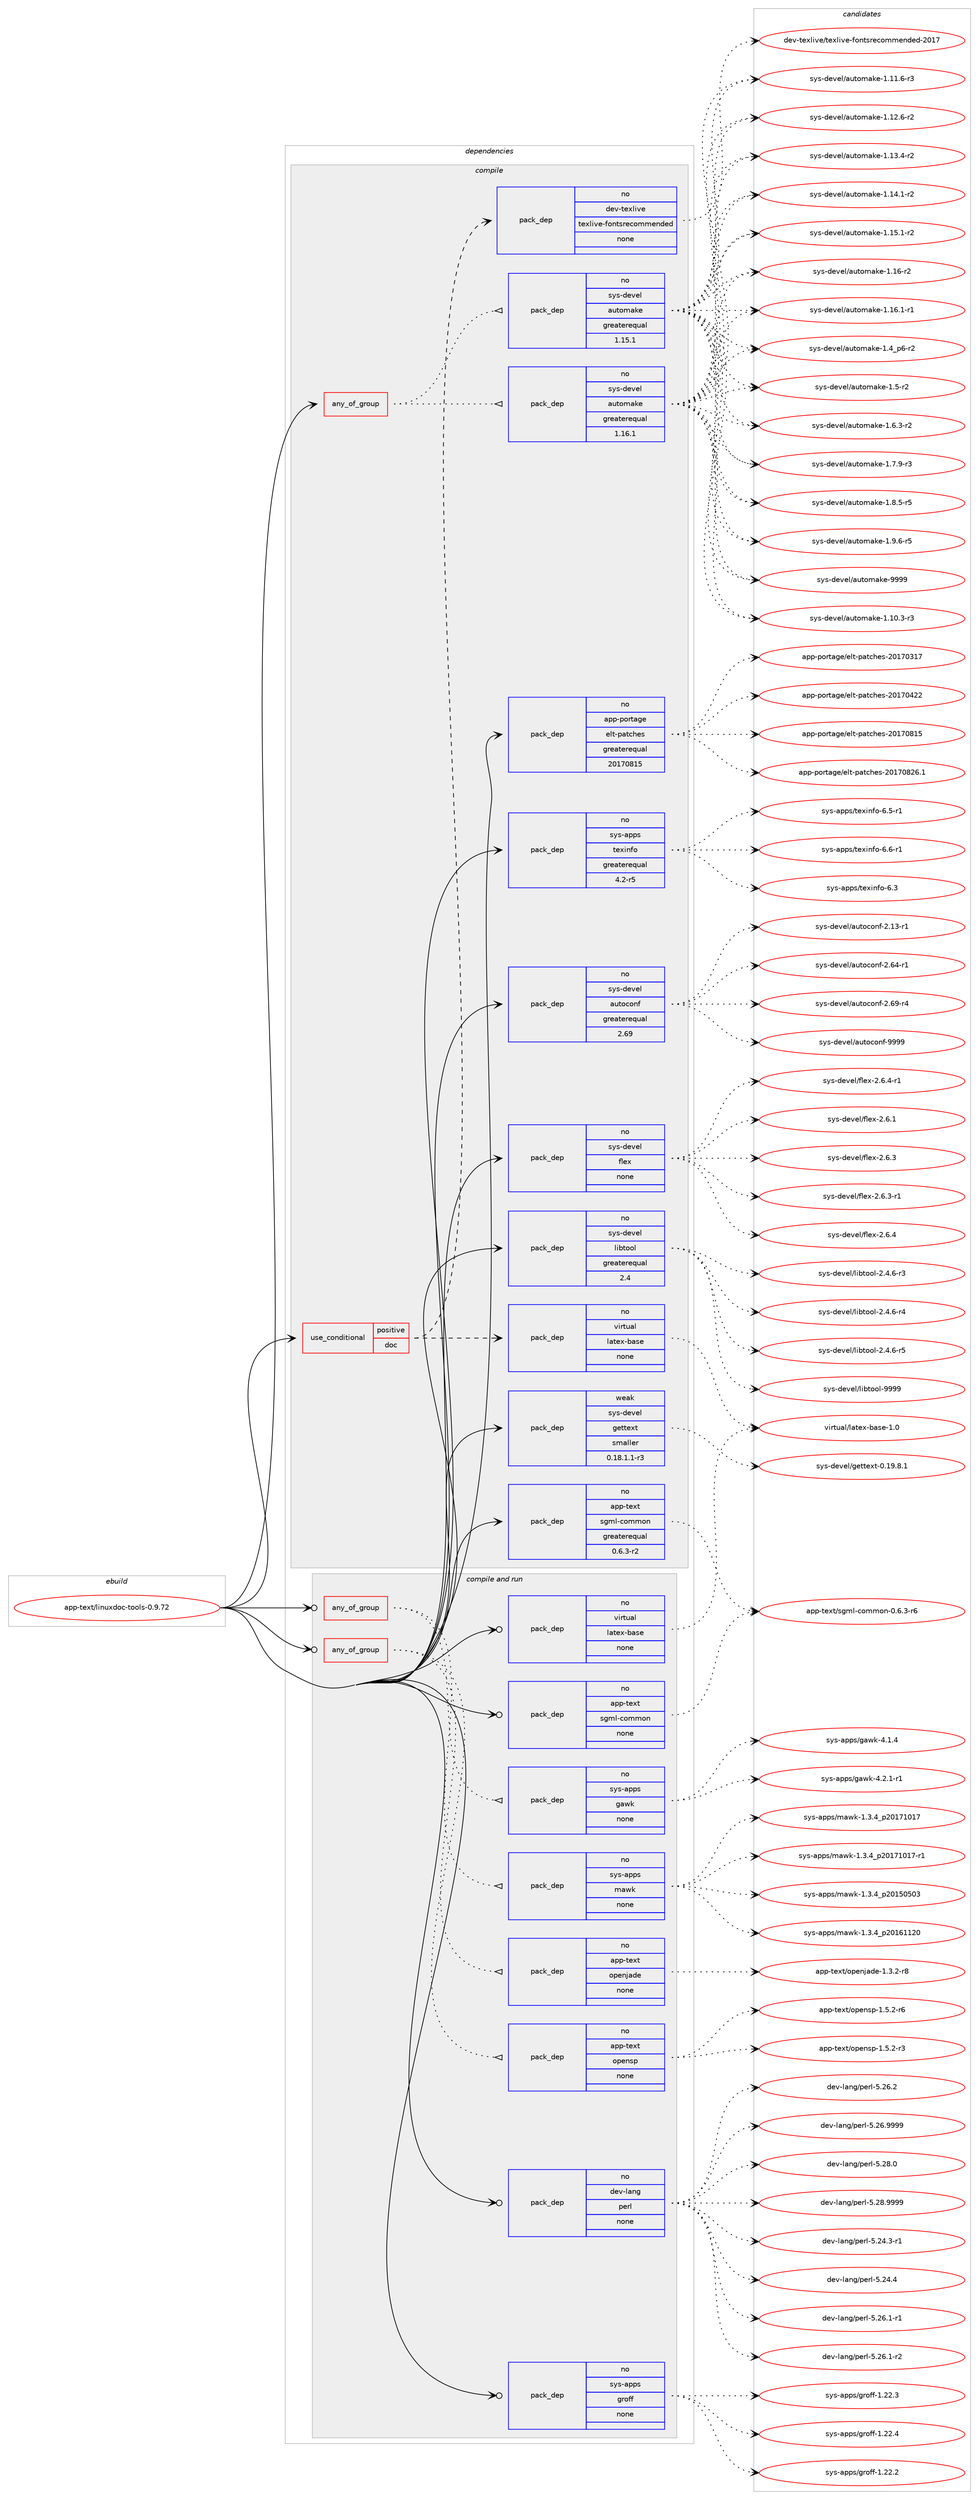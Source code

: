 digraph prolog {

# *************
# Graph options
# *************

newrank=true;
concentrate=true;
compound=true;
graph [rankdir=LR,fontname=Helvetica,fontsize=10,ranksep=1.5];#, ranksep=2.5, nodesep=0.2];
edge  [arrowhead=vee];
node  [fontname=Helvetica,fontsize=10];

# **********
# The ebuild
# **********

subgraph cluster_leftcol {
color=gray;
rank=same;
label=<<i>ebuild</i>>;
id [label="app-text/linuxdoc-tools-0.9.72", color=red, width=4, href="../app-text/linuxdoc-tools-0.9.72.svg"];
}

# ****************
# The dependencies
# ****************

subgraph cluster_midcol {
color=gray;
label=<<i>dependencies</i>>;
subgraph cluster_compile {
fillcolor="#eeeeee";
style=filled;
label=<<i>compile</i>>;
subgraph any19961 {
dependency1310215 [label=<<TABLE BORDER="0" CELLBORDER="1" CELLSPACING="0" CELLPADDING="4"><TR><TD CELLPADDING="10">any_of_group</TD></TR></TABLE>>, shape=none, color=red];subgraph pack933997 {
dependency1310216 [label=<<TABLE BORDER="0" CELLBORDER="1" CELLSPACING="0" CELLPADDING="4" WIDTH="220"><TR><TD ROWSPAN="6" CELLPADDING="30">pack_dep</TD></TR><TR><TD WIDTH="110">no</TD></TR><TR><TD>sys-devel</TD></TR><TR><TD>automake</TD></TR><TR><TD>greaterequal</TD></TR><TR><TD>1.16.1</TD></TR></TABLE>>, shape=none, color=blue];
}
dependency1310215:e -> dependency1310216:w [weight=20,style="dotted",arrowhead="oinv"];
subgraph pack933998 {
dependency1310217 [label=<<TABLE BORDER="0" CELLBORDER="1" CELLSPACING="0" CELLPADDING="4" WIDTH="220"><TR><TD ROWSPAN="6" CELLPADDING="30">pack_dep</TD></TR><TR><TD WIDTH="110">no</TD></TR><TR><TD>sys-devel</TD></TR><TR><TD>automake</TD></TR><TR><TD>greaterequal</TD></TR><TR><TD>1.15.1</TD></TR></TABLE>>, shape=none, color=blue];
}
dependency1310215:e -> dependency1310217:w [weight=20,style="dotted",arrowhead="oinv"];
}
id:e -> dependency1310215:w [weight=20,style="solid",arrowhead="vee"];
subgraph cond355711 {
dependency1310218 [label=<<TABLE BORDER="0" CELLBORDER="1" CELLSPACING="0" CELLPADDING="4"><TR><TD ROWSPAN="3" CELLPADDING="10">use_conditional</TD></TR><TR><TD>positive</TD></TR><TR><TD>doc</TD></TR></TABLE>>, shape=none, color=red];
subgraph pack933999 {
dependency1310219 [label=<<TABLE BORDER="0" CELLBORDER="1" CELLSPACING="0" CELLPADDING="4" WIDTH="220"><TR><TD ROWSPAN="6" CELLPADDING="30">pack_dep</TD></TR><TR><TD WIDTH="110">no</TD></TR><TR><TD>dev-texlive</TD></TR><TR><TD>texlive-fontsrecommended</TD></TR><TR><TD>none</TD></TR><TR><TD></TD></TR></TABLE>>, shape=none, color=blue];
}
dependency1310218:e -> dependency1310219:w [weight=20,style="dashed",arrowhead="vee"];
subgraph pack934000 {
dependency1310220 [label=<<TABLE BORDER="0" CELLBORDER="1" CELLSPACING="0" CELLPADDING="4" WIDTH="220"><TR><TD ROWSPAN="6" CELLPADDING="30">pack_dep</TD></TR><TR><TD WIDTH="110">no</TD></TR><TR><TD>virtual</TD></TR><TR><TD>latex-base</TD></TR><TR><TD>none</TD></TR><TR><TD></TD></TR></TABLE>>, shape=none, color=blue];
}
dependency1310218:e -> dependency1310220:w [weight=20,style="dashed",arrowhead="vee"];
}
id:e -> dependency1310218:w [weight=20,style="solid",arrowhead="vee"];
subgraph pack934001 {
dependency1310221 [label=<<TABLE BORDER="0" CELLBORDER="1" CELLSPACING="0" CELLPADDING="4" WIDTH="220"><TR><TD ROWSPAN="6" CELLPADDING="30">pack_dep</TD></TR><TR><TD WIDTH="110">no</TD></TR><TR><TD>app-portage</TD></TR><TR><TD>elt-patches</TD></TR><TR><TD>greaterequal</TD></TR><TR><TD>20170815</TD></TR></TABLE>>, shape=none, color=blue];
}
id:e -> dependency1310221:w [weight=20,style="solid",arrowhead="vee"];
subgraph pack934002 {
dependency1310222 [label=<<TABLE BORDER="0" CELLBORDER="1" CELLSPACING="0" CELLPADDING="4" WIDTH="220"><TR><TD ROWSPAN="6" CELLPADDING="30">pack_dep</TD></TR><TR><TD WIDTH="110">no</TD></TR><TR><TD>app-text</TD></TR><TR><TD>sgml-common</TD></TR><TR><TD>greaterequal</TD></TR><TR><TD>0.6.3-r2</TD></TR></TABLE>>, shape=none, color=blue];
}
id:e -> dependency1310222:w [weight=20,style="solid",arrowhead="vee"];
subgraph pack934003 {
dependency1310223 [label=<<TABLE BORDER="0" CELLBORDER="1" CELLSPACING="0" CELLPADDING="4" WIDTH="220"><TR><TD ROWSPAN="6" CELLPADDING="30">pack_dep</TD></TR><TR><TD WIDTH="110">no</TD></TR><TR><TD>sys-apps</TD></TR><TR><TD>texinfo</TD></TR><TR><TD>greaterequal</TD></TR><TR><TD>4.2-r5</TD></TR></TABLE>>, shape=none, color=blue];
}
id:e -> dependency1310223:w [weight=20,style="solid",arrowhead="vee"];
subgraph pack934004 {
dependency1310224 [label=<<TABLE BORDER="0" CELLBORDER="1" CELLSPACING="0" CELLPADDING="4" WIDTH="220"><TR><TD ROWSPAN="6" CELLPADDING="30">pack_dep</TD></TR><TR><TD WIDTH="110">no</TD></TR><TR><TD>sys-devel</TD></TR><TR><TD>autoconf</TD></TR><TR><TD>greaterequal</TD></TR><TR><TD>2.69</TD></TR></TABLE>>, shape=none, color=blue];
}
id:e -> dependency1310224:w [weight=20,style="solid",arrowhead="vee"];
subgraph pack934005 {
dependency1310225 [label=<<TABLE BORDER="0" CELLBORDER="1" CELLSPACING="0" CELLPADDING="4" WIDTH="220"><TR><TD ROWSPAN="6" CELLPADDING="30">pack_dep</TD></TR><TR><TD WIDTH="110">no</TD></TR><TR><TD>sys-devel</TD></TR><TR><TD>flex</TD></TR><TR><TD>none</TD></TR><TR><TD></TD></TR></TABLE>>, shape=none, color=blue];
}
id:e -> dependency1310225:w [weight=20,style="solid",arrowhead="vee"];
subgraph pack934006 {
dependency1310226 [label=<<TABLE BORDER="0" CELLBORDER="1" CELLSPACING="0" CELLPADDING="4" WIDTH="220"><TR><TD ROWSPAN="6" CELLPADDING="30">pack_dep</TD></TR><TR><TD WIDTH="110">no</TD></TR><TR><TD>sys-devel</TD></TR><TR><TD>libtool</TD></TR><TR><TD>greaterequal</TD></TR><TR><TD>2.4</TD></TR></TABLE>>, shape=none, color=blue];
}
id:e -> dependency1310226:w [weight=20,style="solid",arrowhead="vee"];
subgraph pack934007 {
dependency1310227 [label=<<TABLE BORDER="0" CELLBORDER="1" CELLSPACING="0" CELLPADDING="4" WIDTH="220"><TR><TD ROWSPAN="6" CELLPADDING="30">pack_dep</TD></TR><TR><TD WIDTH="110">weak</TD></TR><TR><TD>sys-devel</TD></TR><TR><TD>gettext</TD></TR><TR><TD>smaller</TD></TR><TR><TD>0.18.1.1-r3</TD></TR></TABLE>>, shape=none, color=blue];
}
id:e -> dependency1310227:w [weight=20,style="solid",arrowhead="vee"];
}
subgraph cluster_compileandrun {
fillcolor="#eeeeee";
style=filled;
label=<<i>compile and run</i>>;
subgraph any19962 {
dependency1310228 [label=<<TABLE BORDER="0" CELLBORDER="1" CELLSPACING="0" CELLPADDING="4"><TR><TD CELLPADDING="10">any_of_group</TD></TR></TABLE>>, shape=none, color=red];subgraph pack934008 {
dependency1310229 [label=<<TABLE BORDER="0" CELLBORDER="1" CELLSPACING="0" CELLPADDING="4" WIDTH="220"><TR><TD ROWSPAN="6" CELLPADDING="30">pack_dep</TD></TR><TR><TD WIDTH="110">no</TD></TR><TR><TD>app-text</TD></TR><TR><TD>openjade</TD></TR><TR><TD>none</TD></TR><TR><TD></TD></TR></TABLE>>, shape=none, color=blue];
}
dependency1310228:e -> dependency1310229:w [weight=20,style="dotted",arrowhead="oinv"];
subgraph pack934009 {
dependency1310230 [label=<<TABLE BORDER="0" CELLBORDER="1" CELLSPACING="0" CELLPADDING="4" WIDTH="220"><TR><TD ROWSPAN="6" CELLPADDING="30">pack_dep</TD></TR><TR><TD WIDTH="110">no</TD></TR><TR><TD>app-text</TD></TR><TR><TD>opensp</TD></TR><TR><TD>none</TD></TR><TR><TD></TD></TR></TABLE>>, shape=none, color=blue];
}
dependency1310228:e -> dependency1310230:w [weight=20,style="dotted",arrowhead="oinv"];
}
id:e -> dependency1310228:w [weight=20,style="solid",arrowhead="odotvee"];
subgraph any19963 {
dependency1310231 [label=<<TABLE BORDER="0" CELLBORDER="1" CELLSPACING="0" CELLPADDING="4"><TR><TD CELLPADDING="10">any_of_group</TD></TR></TABLE>>, shape=none, color=red];subgraph pack934010 {
dependency1310232 [label=<<TABLE BORDER="0" CELLBORDER="1" CELLSPACING="0" CELLPADDING="4" WIDTH="220"><TR><TD ROWSPAN="6" CELLPADDING="30">pack_dep</TD></TR><TR><TD WIDTH="110">no</TD></TR><TR><TD>sys-apps</TD></TR><TR><TD>gawk</TD></TR><TR><TD>none</TD></TR><TR><TD></TD></TR></TABLE>>, shape=none, color=blue];
}
dependency1310231:e -> dependency1310232:w [weight=20,style="dotted",arrowhead="oinv"];
subgraph pack934011 {
dependency1310233 [label=<<TABLE BORDER="0" CELLBORDER="1" CELLSPACING="0" CELLPADDING="4" WIDTH="220"><TR><TD ROWSPAN="6" CELLPADDING="30">pack_dep</TD></TR><TR><TD WIDTH="110">no</TD></TR><TR><TD>sys-apps</TD></TR><TR><TD>mawk</TD></TR><TR><TD>none</TD></TR><TR><TD></TD></TR></TABLE>>, shape=none, color=blue];
}
dependency1310231:e -> dependency1310233:w [weight=20,style="dotted",arrowhead="oinv"];
}
id:e -> dependency1310231:w [weight=20,style="solid",arrowhead="odotvee"];
subgraph pack934012 {
dependency1310234 [label=<<TABLE BORDER="0" CELLBORDER="1" CELLSPACING="0" CELLPADDING="4" WIDTH="220"><TR><TD ROWSPAN="6" CELLPADDING="30">pack_dep</TD></TR><TR><TD WIDTH="110">no</TD></TR><TR><TD>app-text</TD></TR><TR><TD>sgml-common</TD></TR><TR><TD>none</TD></TR><TR><TD></TD></TR></TABLE>>, shape=none, color=blue];
}
id:e -> dependency1310234:w [weight=20,style="solid",arrowhead="odotvee"];
subgraph pack934013 {
dependency1310235 [label=<<TABLE BORDER="0" CELLBORDER="1" CELLSPACING="0" CELLPADDING="4" WIDTH="220"><TR><TD ROWSPAN="6" CELLPADDING="30">pack_dep</TD></TR><TR><TD WIDTH="110">no</TD></TR><TR><TD>dev-lang</TD></TR><TR><TD>perl</TD></TR><TR><TD>none</TD></TR><TR><TD></TD></TR></TABLE>>, shape=none, color=blue];
}
id:e -> dependency1310235:w [weight=20,style="solid",arrowhead="odotvee"];
subgraph pack934014 {
dependency1310236 [label=<<TABLE BORDER="0" CELLBORDER="1" CELLSPACING="0" CELLPADDING="4" WIDTH="220"><TR><TD ROWSPAN="6" CELLPADDING="30">pack_dep</TD></TR><TR><TD WIDTH="110">no</TD></TR><TR><TD>sys-apps</TD></TR><TR><TD>groff</TD></TR><TR><TD>none</TD></TR><TR><TD></TD></TR></TABLE>>, shape=none, color=blue];
}
id:e -> dependency1310236:w [weight=20,style="solid",arrowhead="odotvee"];
subgraph pack934015 {
dependency1310237 [label=<<TABLE BORDER="0" CELLBORDER="1" CELLSPACING="0" CELLPADDING="4" WIDTH="220"><TR><TD ROWSPAN="6" CELLPADDING="30">pack_dep</TD></TR><TR><TD WIDTH="110">no</TD></TR><TR><TD>virtual</TD></TR><TR><TD>latex-base</TD></TR><TR><TD>none</TD></TR><TR><TD></TD></TR></TABLE>>, shape=none, color=blue];
}
id:e -> dependency1310237:w [weight=20,style="solid",arrowhead="odotvee"];
}
subgraph cluster_run {
fillcolor="#eeeeee";
style=filled;
label=<<i>run</i>>;
}
}

# **************
# The candidates
# **************

subgraph cluster_choices {
rank=same;
color=gray;
label=<<i>candidates</i>>;

subgraph choice933997 {
color=black;
nodesep=1;
choice11512111545100101118101108479711711611110997107101454946494846514511451 [label="sys-devel/automake-1.10.3-r3", color=red, width=4,href="../sys-devel/automake-1.10.3-r3.svg"];
choice11512111545100101118101108479711711611110997107101454946494946544511451 [label="sys-devel/automake-1.11.6-r3", color=red, width=4,href="../sys-devel/automake-1.11.6-r3.svg"];
choice11512111545100101118101108479711711611110997107101454946495046544511450 [label="sys-devel/automake-1.12.6-r2", color=red, width=4,href="../sys-devel/automake-1.12.6-r2.svg"];
choice11512111545100101118101108479711711611110997107101454946495146524511450 [label="sys-devel/automake-1.13.4-r2", color=red, width=4,href="../sys-devel/automake-1.13.4-r2.svg"];
choice11512111545100101118101108479711711611110997107101454946495246494511450 [label="sys-devel/automake-1.14.1-r2", color=red, width=4,href="../sys-devel/automake-1.14.1-r2.svg"];
choice11512111545100101118101108479711711611110997107101454946495346494511450 [label="sys-devel/automake-1.15.1-r2", color=red, width=4,href="../sys-devel/automake-1.15.1-r2.svg"];
choice1151211154510010111810110847971171161111099710710145494649544511450 [label="sys-devel/automake-1.16-r2", color=red, width=4,href="../sys-devel/automake-1.16-r2.svg"];
choice11512111545100101118101108479711711611110997107101454946495446494511449 [label="sys-devel/automake-1.16.1-r1", color=red, width=4,href="../sys-devel/automake-1.16.1-r1.svg"];
choice115121115451001011181011084797117116111109971071014549465295112544511450 [label="sys-devel/automake-1.4_p6-r2", color=red, width=4,href="../sys-devel/automake-1.4_p6-r2.svg"];
choice11512111545100101118101108479711711611110997107101454946534511450 [label="sys-devel/automake-1.5-r2", color=red, width=4,href="../sys-devel/automake-1.5-r2.svg"];
choice115121115451001011181011084797117116111109971071014549465446514511450 [label="sys-devel/automake-1.6.3-r2", color=red, width=4,href="../sys-devel/automake-1.6.3-r2.svg"];
choice115121115451001011181011084797117116111109971071014549465546574511451 [label="sys-devel/automake-1.7.9-r3", color=red, width=4,href="../sys-devel/automake-1.7.9-r3.svg"];
choice115121115451001011181011084797117116111109971071014549465646534511453 [label="sys-devel/automake-1.8.5-r5", color=red, width=4,href="../sys-devel/automake-1.8.5-r5.svg"];
choice115121115451001011181011084797117116111109971071014549465746544511453 [label="sys-devel/automake-1.9.6-r5", color=red, width=4,href="../sys-devel/automake-1.9.6-r5.svg"];
choice115121115451001011181011084797117116111109971071014557575757 [label="sys-devel/automake-9999", color=red, width=4,href="../sys-devel/automake-9999.svg"];
dependency1310216:e -> choice11512111545100101118101108479711711611110997107101454946494846514511451:w [style=dotted,weight="100"];
dependency1310216:e -> choice11512111545100101118101108479711711611110997107101454946494946544511451:w [style=dotted,weight="100"];
dependency1310216:e -> choice11512111545100101118101108479711711611110997107101454946495046544511450:w [style=dotted,weight="100"];
dependency1310216:e -> choice11512111545100101118101108479711711611110997107101454946495146524511450:w [style=dotted,weight="100"];
dependency1310216:e -> choice11512111545100101118101108479711711611110997107101454946495246494511450:w [style=dotted,weight="100"];
dependency1310216:e -> choice11512111545100101118101108479711711611110997107101454946495346494511450:w [style=dotted,weight="100"];
dependency1310216:e -> choice1151211154510010111810110847971171161111099710710145494649544511450:w [style=dotted,weight="100"];
dependency1310216:e -> choice11512111545100101118101108479711711611110997107101454946495446494511449:w [style=dotted,weight="100"];
dependency1310216:e -> choice115121115451001011181011084797117116111109971071014549465295112544511450:w [style=dotted,weight="100"];
dependency1310216:e -> choice11512111545100101118101108479711711611110997107101454946534511450:w [style=dotted,weight="100"];
dependency1310216:e -> choice115121115451001011181011084797117116111109971071014549465446514511450:w [style=dotted,weight="100"];
dependency1310216:e -> choice115121115451001011181011084797117116111109971071014549465546574511451:w [style=dotted,weight="100"];
dependency1310216:e -> choice115121115451001011181011084797117116111109971071014549465646534511453:w [style=dotted,weight="100"];
dependency1310216:e -> choice115121115451001011181011084797117116111109971071014549465746544511453:w [style=dotted,weight="100"];
dependency1310216:e -> choice115121115451001011181011084797117116111109971071014557575757:w [style=dotted,weight="100"];
}
subgraph choice933998 {
color=black;
nodesep=1;
choice11512111545100101118101108479711711611110997107101454946494846514511451 [label="sys-devel/automake-1.10.3-r3", color=red, width=4,href="../sys-devel/automake-1.10.3-r3.svg"];
choice11512111545100101118101108479711711611110997107101454946494946544511451 [label="sys-devel/automake-1.11.6-r3", color=red, width=4,href="../sys-devel/automake-1.11.6-r3.svg"];
choice11512111545100101118101108479711711611110997107101454946495046544511450 [label="sys-devel/automake-1.12.6-r2", color=red, width=4,href="../sys-devel/automake-1.12.6-r2.svg"];
choice11512111545100101118101108479711711611110997107101454946495146524511450 [label="sys-devel/automake-1.13.4-r2", color=red, width=4,href="../sys-devel/automake-1.13.4-r2.svg"];
choice11512111545100101118101108479711711611110997107101454946495246494511450 [label="sys-devel/automake-1.14.1-r2", color=red, width=4,href="../sys-devel/automake-1.14.1-r2.svg"];
choice11512111545100101118101108479711711611110997107101454946495346494511450 [label="sys-devel/automake-1.15.1-r2", color=red, width=4,href="../sys-devel/automake-1.15.1-r2.svg"];
choice1151211154510010111810110847971171161111099710710145494649544511450 [label="sys-devel/automake-1.16-r2", color=red, width=4,href="../sys-devel/automake-1.16-r2.svg"];
choice11512111545100101118101108479711711611110997107101454946495446494511449 [label="sys-devel/automake-1.16.1-r1", color=red, width=4,href="../sys-devel/automake-1.16.1-r1.svg"];
choice115121115451001011181011084797117116111109971071014549465295112544511450 [label="sys-devel/automake-1.4_p6-r2", color=red, width=4,href="../sys-devel/automake-1.4_p6-r2.svg"];
choice11512111545100101118101108479711711611110997107101454946534511450 [label="sys-devel/automake-1.5-r2", color=red, width=4,href="../sys-devel/automake-1.5-r2.svg"];
choice115121115451001011181011084797117116111109971071014549465446514511450 [label="sys-devel/automake-1.6.3-r2", color=red, width=4,href="../sys-devel/automake-1.6.3-r2.svg"];
choice115121115451001011181011084797117116111109971071014549465546574511451 [label="sys-devel/automake-1.7.9-r3", color=red, width=4,href="../sys-devel/automake-1.7.9-r3.svg"];
choice115121115451001011181011084797117116111109971071014549465646534511453 [label="sys-devel/automake-1.8.5-r5", color=red, width=4,href="../sys-devel/automake-1.8.5-r5.svg"];
choice115121115451001011181011084797117116111109971071014549465746544511453 [label="sys-devel/automake-1.9.6-r5", color=red, width=4,href="../sys-devel/automake-1.9.6-r5.svg"];
choice115121115451001011181011084797117116111109971071014557575757 [label="sys-devel/automake-9999", color=red, width=4,href="../sys-devel/automake-9999.svg"];
dependency1310217:e -> choice11512111545100101118101108479711711611110997107101454946494846514511451:w [style=dotted,weight="100"];
dependency1310217:e -> choice11512111545100101118101108479711711611110997107101454946494946544511451:w [style=dotted,weight="100"];
dependency1310217:e -> choice11512111545100101118101108479711711611110997107101454946495046544511450:w [style=dotted,weight="100"];
dependency1310217:e -> choice11512111545100101118101108479711711611110997107101454946495146524511450:w [style=dotted,weight="100"];
dependency1310217:e -> choice11512111545100101118101108479711711611110997107101454946495246494511450:w [style=dotted,weight="100"];
dependency1310217:e -> choice11512111545100101118101108479711711611110997107101454946495346494511450:w [style=dotted,weight="100"];
dependency1310217:e -> choice1151211154510010111810110847971171161111099710710145494649544511450:w [style=dotted,weight="100"];
dependency1310217:e -> choice11512111545100101118101108479711711611110997107101454946495446494511449:w [style=dotted,weight="100"];
dependency1310217:e -> choice115121115451001011181011084797117116111109971071014549465295112544511450:w [style=dotted,weight="100"];
dependency1310217:e -> choice11512111545100101118101108479711711611110997107101454946534511450:w [style=dotted,weight="100"];
dependency1310217:e -> choice115121115451001011181011084797117116111109971071014549465446514511450:w [style=dotted,weight="100"];
dependency1310217:e -> choice115121115451001011181011084797117116111109971071014549465546574511451:w [style=dotted,weight="100"];
dependency1310217:e -> choice115121115451001011181011084797117116111109971071014549465646534511453:w [style=dotted,weight="100"];
dependency1310217:e -> choice115121115451001011181011084797117116111109971071014549465746544511453:w [style=dotted,weight="100"];
dependency1310217:e -> choice115121115451001011181011084797117116111109971071014557575757:w [style=dotted,weight="100"];
}
subgraph choice933999 {
color=black;
nodesep=1;
choice100101118451161011201081051181014711610112010810511810145102111110116115114101991111091091011101001011004550484955 [label="dev-texlive/texlive-fontsrecommended-2017", color=red, width=4,href="../dev-texlive/texlive-fontsrecommended-2017.svg"];
dependency1310219:e -> choice100101118451161011201081051181014711610112010810511810145102111110116115114101991111091091011101001011004550484955:w [style=dotted,weight="100"];
}
subgraph choice934000 {
color=black;
nodesep=1;
choice11810511411611797108471089711610112045989711510145494648 [label="virtual/latex-base-1.0", color=red, width=4,href="../virtual/latex-base-1.0.svg"];
dependency1310220:e -> choice11810511411611797108471089711610112045989711510145494648:w [style=dotted,weight="100"];
}
subgraph choice934001 {
color=black;
nodesep=1;
choice97112112451121111141169710310147101108116451129711699104101115455048495548514955 [label="app-portage/elt-patches-20170317", color=red, width=4,href="../app-portage/elt-patches-20170317.svg"];
choice97112112451121111141169710310147101108116451129711699104101115455048495548525050 [label="app-portage/elt-patches-20170422", color=red, width=4,href="../app-portage/elt-patches-20170422.svg"];
choice97112112451121111141169710310147101108116451129711699104101115455048495548564953 [label="app-portage/elt-patches-20170815", color=red, width=4,href="../app-portage/elt-patches-20170815.svg"];
choice971121124511211111411697103101471011081164511297116991041011154550484955485650544649 [label="app-portage/elt-patches-20170826.1", color=red, width=4,href="../app-portage/elt-patches-20170826.1.svg"];
dependency1310221:e -> choice97112112451121111141169710310147101108116451129711699104101115455048495548514955:w [style=dotted,weight="100"];
dependency1310221:e -> choice97112112451121111141169710310147101108116451129711699104101115455048495548525050:w [style=dotted,weight="100"];
dependency1310221:e -> choice97112112451121111141169710310147101108116451129711699104101115455048495548564953:w [style=dotted,weight="100"];
dependency1310221:e -> choice971121124511211111411697103101471011081164511297116991041011154550484955485650544649:w [style=dotted,weight="100"];
}
subgraph choice934002 {
color=black;
nodesep=1;
choice97112112451161011201164711510310910845991111091091111104548465446514511454 [label="app-text/sgml-common-0.6.3-r6", color=red, width=4,href="../app-text/sgml-common-0.6.3-r6.svg"];
dependency1310222:e -> choice97112112451161011201164711510310910845991111091091111104548465446514511454:w [style=dotted,weight="100"];
}
subgraph choice934003 {
color=black;
nodesep=1;
choice11512111545971121121154711610112010511010211145544651 [label="sys-apps/texinfo-6.3", color=red, width=4,href="../sys-apps/texinfo-6.3.svg"];
choice115121115459711211211547116101120105110102111455446534511449 [label="sys-apps/texinfo-6.5-r1", color=red, width=4,href="../sys-apps/texinfo-6.5-r1.svg"];
choice115121115459711211211547116101120105110102111455446544511449 [label="sys-apps/texinfo-6.6-r1", color=red, width=4,href="../sys-apps/texinfo-6.6-r1.svg"];
dependency1310223:e -> choice11512111545971121121154711610112010511010211145544651:w [style=dotted,weight="100"];
dependency1310223:e -> choice115121115459711211211547116101120105110102111455446534511449:w [style=dotted,weight="100"];
dependency1310223:e -> choice115121115459711211211547116101120105110102111455446544511449:w [style=dotted,weight="100"];
}
subgraph choice934004 {
color=black;
nodesep=1;
choice1151211154510010111810110847971171161119911111010245504649514511449 [label="sys-devel/autoconf-2.13-r1", color=red, width=4,href="../sys-devel/autoconf-2.13-r1.svg"];
choice1151211154510010111810110847971171161119911111010245504654524511449 [label="sys-devel/autoconf-2.64-r1", color=red, width=4,href="../sys-devel/autoconf-2.64-r1.svg"];
choice1151211154510010111810110847971171161119911111010245504654574511452 [label="sys-devel/autoconf-2.69-r4", color=red, width=4,href="../sys-devel/autoconf-2.69-r4.svg"];
choice115121115451001011181011084797117116111991111101024557575757 [label="sys-devel/autoconf-9999", color=red, width=4,href="../sys-devel/autoconf-9999.svg"];
dependency1310224:e -> choice1151211154510010111810110847971171161119911111010245504649514511449:w [style=dotted,weight="100"];
dependency1310224:e -> choice1151211154510010111810110847971171161119911111010245504654524511449:w [style=dotted,weight="100"];
dependency1310224:e -> choice1151211154510010111810110847971171161119911111010245504654574511452:w [style=dotted,weight="100"];
dependency1310224:e -> choice115121115451001011181011084797117116111991111101024557575757:w [style=dotted,weight="100"];
}
subgraph choice934005 {
color=black;
nodesep=1;
choice1151211154510010111810110847102108101120455046544649 [label="sys-devel/flex-2.6.1", color=red, width=4,href="../sys-devel/flex-2.6.1.svg"];
choice1151211154510010111810110847102108101120455046544651 [label="sys-devel/flex-2.6.3", color=red, width=4,href="../sys-devel/flex-2.6.3.svg"];
choice11512111545100101118101108471021081011204550465446514511449 [label="sys-devel/flex-2.6.3-r1", color=red, width=4,href="../sys-devel/flex-2.6.3-r1.svg"];
choice1151211154510010111810110847102108101120455046544652 [label="sys-devel/flex-2.6.4", color=red, width=4,href="../sys-devel/flex-2.6.4.svg"];
choice11512111545100101118101108471021081011204550465446524511449 [label="sys-devel/flex-2.6.4-r1", color=red, width=4,href="../sys-devel/flex-2.6.4-r1.svg"];
dependency1310225:e -> choice1151211154510010111810110847102108101120455046544649:w [style=dotted,weight="100"];
dependency1310225:e -> choice1151211154510010111810110847102108101120455046544651:w [style=dotted,weight="100"];
dependency1310225:e -> choice11512111545100101118101108471021081011204550465446514511449:w [style=dotted,weight="100"];
dependency1310225:e -> choice1151211154510010111810110847102108101120455046544652:w [style=dotted,weight="100"];
dependency1310225:e -> choice11512111545100101118101108471021081011204550465446524511449:w [style=dotted,weight="100"];
}
subgraph choice934006 {
color=black;
nodesep=1;
choice1151211154510010111810110847108105981161111111084550465246544511451 [label="sys-devel/libtool-2.4.6-r3", color=red, width=4,href="../sys-devel/libtool-2.4.6-r3.svg"];
choice1151211154510010111810110847108105981161111111084550465246544511452 [label="sys-devel/libtool-2.4.6-r4", color=red, width=4,href="../sys-devel/libtool-2.4.6-r4.svg"];
choice1151211154510010111810110847108105981161111111084550465246544511453 [label="sys-devel/libtool-2.4.6-r5", color=red, width=4,href="../sys-devel/libtool-2.4.6-r5.svg"];
choice1151211154510010111810110847108105981161111111084557575757 [label="sys-devel/libtool-9999", color=red, width=4,href="../sys-devel/libtool-9999.svg"];
dependency1310226:e -> choice1151211154510010111810110847108105981161111111084550465246544511451:w [style=dotted,weight="100"];
dependency1310226:e -> choice1151211154510010111810110847108105981161111111084550465246544511452:w [style=dotted,weight="100"];
dependency1310226:e -> choice1151211154510010111810110847108105981161111111084550465246544511453:w [style=dotted,weight="100"];
dependency1310226:e -> choice1151211154510010111810110847108105981161111111084557575757:w [style=dotted,weight="100"];
}
subgraph choice934007 {
color=black;
nodesep=1;
choice1151211154510010111810110847103101116116101120116454846495746564649 [label="sys-devel/gettext-0.19.8.1", color=red, width=4,href="../sys-devel/gettext-0.19.8.1.svg"];
dependency1310227:e -> choice1151211154510010111810110847103101116116101120116454846495746564649:w [style=dotted,weight="100"];
}
subgraph choice934008 {
color=black;
nodesep=1;
choice971121124511610112011647111112101110106971001014549465146504511456 [label="app-text/openjade-1.3.2-r8", color=red, width=4,href="../app-text/openjade-1.3.2-r8.svg"];
dependency1310229:e -> choice971121124511610112011647111112101110106971001014549465146504511456:w [style=dotted,weight="100"];
}
subgraph choice934009 {
color=black;
nodesep=1;
choice9711211245116101120116471111121011101151124549465346504511451 [label="app-text/opensp-1.5.2-r3", color=red, width=4,href="../app-text/opensp-1.5.2-r3.svg"];
choice9711211245116101120116471111121011101151124549465346504511454 [label="app-text/opensp-1.5.2-r6", color=red, width=4,href="../app-text/opensp-1.5.2-r6.svg"];
dependency1310230:e -> choice9711211245116101120116471111121011101151124549465346504511451:w [style=dotted,weight="100"];
dependency1310230:e -> choice9711211245116101120116471111121011101151124549465346504511454:w [style=dotted,weight="100"];
}
subgraph choice934010 {
color=black;
nodesep=1;
choice11512111545971121121154710397119107455246494652 [label="sys-apps/gawk-4.1.4", color=red, width=4,href="../sys-apps/gawk-4.1.4.svg"];
choice115121115459711211211547103971191074552465046494511449 [label="sys-apps/gawk-4.2.1-r1", color=red, width=4,href="../sys-apps/gawk-4.2.1-r1.svg"];
dependency1310232:e -> choice11512111545971121121154710397119107455246494652:w [style=dotted,weight="100"];
dependency1310232:e -> choice115121115459711211211547103971191074552465046494511449:w [style=dotted,weight="100"];
}
subgraph choice934011 {
color=black;
nodesep=1;
choice11512111545971121121154710997119107454946514652951125048495348534851 [label="sys-apps/mawk-1.3.4_p20150503", color=red, width=4,href="../sys-apps/mawk-1.3.4_p20150503.svg"];
choice11512111545971121121154710997119107454946514652951125048495449495048 [label="sys-apps/mawk-1.3.4_p20161120", color=red, width=4,href="../sys-apps/mawk-1.3.4_p20161120.svg"];
choice11512111545971121121154710997119107454946514652951125048495549484955 [label="sys-apps/mawk-1.3.4_p20171017", color=red, width=4,href="../sys-apps/mawk-1.3.4_p20171017.svg"];
choice115121115459711211211547109971191074549465146529511250484955494849554511449 [label="sys-apps/mawk-1.3.4_p20171017-r1", color=red, width=4,href="../sys-apps/mawk-1.3.4_p20171017-r1.svg"];
dependency1310233:e -> choice11512111545971121121154710997119107454946514652951125048495348534851:w [style=dotted,weight="100"];
dependency1310233:e -> choice11512111545971121121154710997119107454946514652951125048495449495048:w [style=dotted,weight="100"];
dependency1310233:e -> choice11512111545971121121154710997119107454946514652951125048495549484955:w [style=dotted,weight="100"];
dependency1310233:e -> choice115121115459711211211547109971191074549465146529511250484955494849554511449:w [style=dotted,weight="100"];
}
subgraph choice934012 {
color=black;
nodesep=1;
choice97112112451161011201164711510310910845991111091091111104548465446514511454 [label="app-text/sgml-common-0.6.3-r6", color=red, width=4,href="../app-text/sgml-common-0.6.3-r6.svg"];
dependency1310234:e -> choice97112112451161011201164711510310910845991111091091111104548465446514511454:w [style=dotted,weight="100"];
}
subgraph choice934013 {
color=black;
nodesep=1;
choice100101118451089711010347112101114108455346505246514511449 [label="dev-lang/perl-5.24.3-r1", color=red, width=4,href="../dev-lang/perl-5.24.3-r1.svg"];
choice10010111845108971101034711210111410845534650524652 [label="dev-lang/perl-5.24.4", color=red, width=4,href="../dev-lang/perl-5.24.4.svg"];
choice100101118451089711010347112101114108455346505446494511449 [label="dev-lang/perl-5.26.1-r1", color=red, width=4,href="../dev-lang/perl-5.26.1-r1.svg"];
choice100101118451089711010347112101114108455346505446494511450 [label="dev-lang/perl-5.26.1-r2", color=red, width=4,href="../dev-lang/perl-5.26.1-r2.svg"];
choice10010111845108971101034711210111410845534650544650 [label="dev-lang/perl-5.26.2", color=red, width=4,href="../dev-lang/perl-5.26.2.svg"];
choice10010111845108971101034711210111410845534650544657575757 [label="dev-lang/perl-5.26.9999", color=red, width=4,href="../dev-lang/perl-5.26.9999.svg"];
choice10010111845108971101034711210111410845534650564648 [label="dev-lang/perl-5.28.0", color=red, width=4,href="../dev-lang/perl-5.28.0.svg"];
choice10010111845108971101034711210111410845534650564657575757 [label="dev-lang/perl-5.28.9999", color=red, width=4,href="../dev-lang/perl-5.28.9999.svg"];
dependency1310235:e -> choice100101118451089711010347112101114108455346505246514511449:w [style=dotted,weight="100"];
dependency1310235:e -> choice10010111845108971101034711210111410845534650524652:w [style=dotted,weight="100"];
dependency1310235:e -> choice100101118451089711010347112101114108455346505446494511449:w [style=dotted,weight="100"];
dependency1310235:e -> choice100101118451089711010347112101114108455346505446494511450:w [style=dotted,weight="100"];
dependency1310235:e -> choice10010111845108971101034711210111410845534650544650:w [style=dotted,weight="100"];
dependency1310235:e -> choice10010111845108971101034711210111410845534650544657575757:w [style=dotted,weight="100"];
dependency1310235:e -> choice10010111845108971101034711210111410845534650564648:w [style=dotted,weight="100"];
dependency1310235:e -> choice10010111845108971101034711210111410845534650564657575757:w [style=dotted,weight="100"];
}
subgraph choice934014 {
color=black;
nodesep=1;
choice11512111545971121121154710311411110210245494650504650 [label="sys-apps/groff-1.22.2", color=red, width=4,href="../sys-apps/groff-1.22.2.svg"];
choice11512111545971121121154710311411110210245494650504651 [label="sys-apps/groff-1.22.3", color=red, width=4,href="../sys-apps/groff-1.22.3.svg"];
choice11512111545971121121154710311411110210245494650504652 [label="sys-apps/groff-1.22.4", color=red, width=4,href="../sys-apps/groff-1.22.4.svg"];
dependency1310236:e -> choice11512111545971121121154710311411110210245494650504650:w [style=dotted,weight="100"];
dependency1310236:e -> choice11512111545971121121154710311411110210245494650504651:w [style=dotted,weight="100"];
dependency1310236:e -> choice11512111545971121121154710311411110210245494650504652:w [style=dotted,weight="100"];
}
subgraph choice934015 {
color=black;
nodesep=1;
choice11810511411611797108471089711610112045989711510145494648 [label="virtual/latex-base-1.0", color=red, width=4,href="../virtual/latex-base-1.0.svg"];
dependency1310237:e -> choice11810511411611797108471089711610112045989711510145494648:w [style=dotted,weight="100"];
}
}

}
